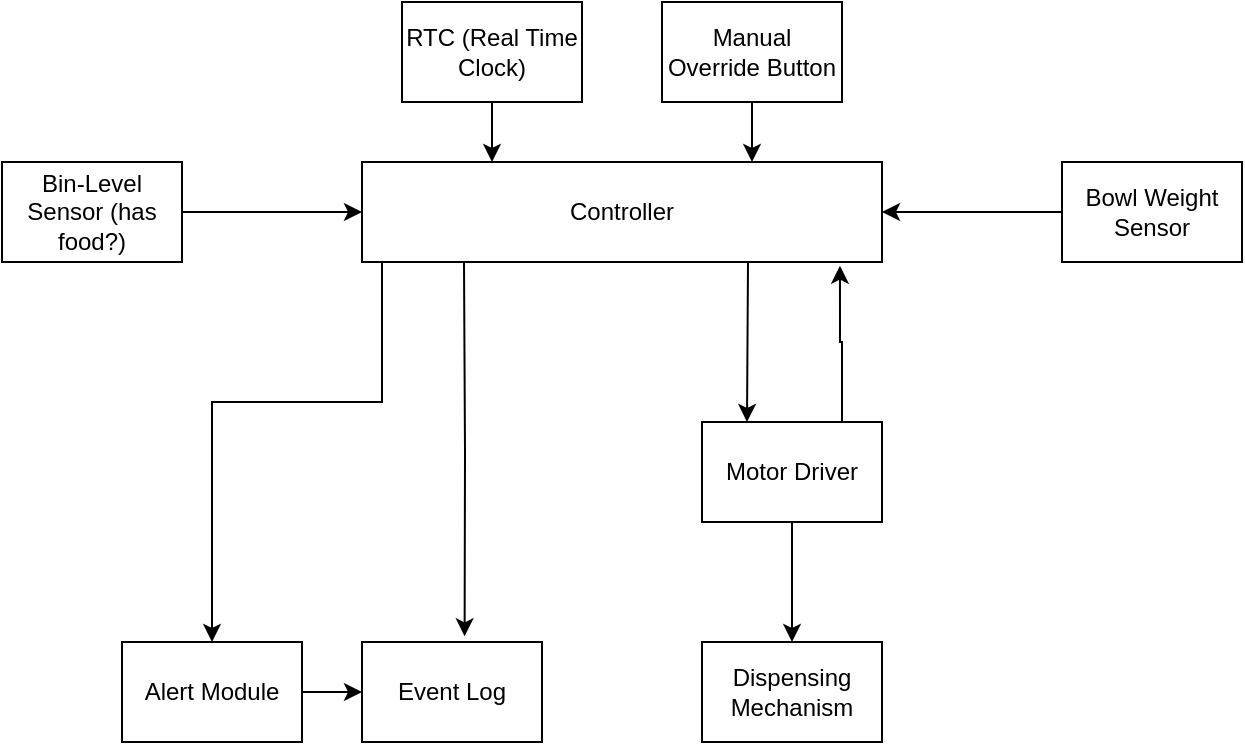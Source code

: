 <mxfile version="28.0.9">
  <diagram name="Page-1" id="yu-T_ST--JRih1hHIQLr">
    <mxGraphModel dx="868" dy="439" grid="1" gridSize="10" guides="1" tooltips="1" connect="1" arrows="1" fold="1" page="1" pageScale="1" pageWidth="850" pageHeight="1100" math="0" shadow="0">
      <root>
        <mxCell id="0" />
        <mxCell id="1" parent="0" />
        <mxCell id="yM5GT_XoTkScu3wlVGMv-10" style="edgeStyle=orthogonalEdgeStyle;rounded=0;orthogonalLoop=1;jettySize=auto;html=1;entryX=0.25;entryY=0;entryDx=0;entryDy=0;" edge="1" parent="1" source="yM5GT_XoTkScu3wlVGMv-1" target="yM5GT_XoTkScu3wlVGMv-4">
          <mxGeometry relative="1" as="geometry" />
        </mxCell>
        <mxCell id="yM5GT_XoTkScu3wlVGMv-1" value="RTC (Real Time Clock)" style="rounded=0;whiteSpace=wrap;html=1;" vertex="1" parent="1">
          <mxGeometry x="250" y="50" width="90" height="50" as="geometry" />
        </mxCell>
        <mxCell id="yM5GT_XoTkScu3wlVGMv-11" style="edgeStyle=orthogonalEdgeStyle;rounded=0;orthogonalLoop=1;jettySize=auto;html=1;exitX=0.5;exitY=1;exitDx=0;exitDy=0;entryX=0.75;entryY=0;entryDx=0;entryDy=0;" edge="1" parent="1" source="yM5GT_XoTkScu3wlVGMv-2" target="yM5GT_XoTkScu3wlVGMv-4">
          <mxGeometry relative="1" as="geometry" />
        </mxCell>
        <mxCell id="yM5GT_XoTkScu3wlVGMv-2" value="Manual Override Button" style="rounded=0;whiteSpace=wrap;html=1;" vertex="1" parent="1">
          <mxGeometry x="380" y="50" width="90" height="50" as="geometry" />
        </mxCell>
        <mxCell id="yM5GT_XoTkScu3wlVGMv-23" style="edgeStyle=orthogonalEdgeStyle;rounded=0;orthogonalLoop=1;jettySize=auto;html=1;entryX=0.57;entryY=-0.057;entryDx=0;entryDy=0;entryPerimeter=0;" edge="1" parent="1" target="yM5GT_XoTkScu3wlVGMv-16">
          <mxGeometry relative="1" as="geometry">
            <mxPoint x="281" y="180" as="sourcePoint" />
          </mxGeometry>
        </mxCell>
        <mxCell id="yM5GT_XoTkScu3wlVGMv-4" value="Controller" style="rounded=0;whiteSpace=wrap;html=1;" vertex="1" parent="1">
          <mxGeometry x="230" y="130" width="260" height="50" as="geometry" />
        </mxCell>
        <mxCell id="yM5GT_XoTkScu3wlVGMv-6" value="Motor Driver" style="rounded=0;whiteSpace=wrap;html=1;" vertex="1" parent="1">
          <mxGeometry x="400" y="260" width="90" height="50" as="geometry" />
        </mxCell>
        <mxCell id="yM5GT_XoTkScu3wlVGMv-25" style="edgeStyle=orthogonalEdgeStyle;rounded=0;orthogonalLoop=1;jettySize=auto;html=1;entryX=0;entryY=0.5;entryDx=0;entryDy=0;" edge="1" parent="1" source="yM5GT_XoTkScu3wlVGMv-8" target="yM5GT_XoTkScu3wlVGMv-4">
          <mxGeometry relative="1" as="geometry" />
        </mxCell>
        <mxCell id="yM5GT_XoTkScu3wlVGMv-8" value="Bin-Level Sensor (has food?)" style="rounded=0;whiteSpace=wrap;html=1;" vertex="1" parent="1">
          <mxGeometry x="50" y="130" width="90" height="50" as="geometry" />
        </mxCell>
        <mxCell id="yM5GT_XoTkScu3wlVGMv-21" style="edgeStyle=orthogonalEdgeStyle;rounded=0;orthogonalLoop=1;jettySize=auto;html=1;entryX=1;entryY=0.5;entryDx=0;entryDy=0;exitX=0;exitY=0.5;exitDx=0;exitDy=0;" edge="1" parent="1" source="yM5GT_XoTkScu3wlVGMv-9" target="yM5GT_XoTkScu3wlVGMv-4">
          <mxGeometry relative="1" as="geometry" />
        </mxCell>
        <mxCell id="yM5GT_XoTkScu3wlVGMv-9" value="Bowl Weight Sensor" style="rounded=0;whiteSpace=wrap;html=1;" vertex="1" parent="1">
          <mxGeometry x="580" y="130" width="90" height="50" as="geometry" />
        </mxCell>
        <mxCell id="yM5GT_XoTkScu3wlVGMv-12" value="" style="endArrow=classic;html=1;rounded=0;entryX=0.25;entryY=0;entryDx=0;entryDy=0;" edge="1" parent="1" target="yM5GT_XoTkScu3wlVGMv-6">
          <mxGeometry width="50" height="50" relative="1" as="geometry">
            <mxPoint x="423" y="180" as="sourcePoint" />
            <mxPoint x="320" y="410" as="targetPoint" />
          </mxGeometry>
        </mxCell>
        <mxCell id="yM5GT_XoTkScu3wlVGMv-15" value="Dispensing Mechanism" style="rounded=0;whiteSpace=wrap;html=1;" vertex="1" parent="1">
          <mxGeometry x="400" y="370" width="90" height="50" as="geometry" />
        </mxCell>
        <mxCell id="yM5GT_XoTkScu3wlVGMv-16" value="Event Log" style="rounded=0;whiteSpace=wrap;html=1;" vertex="1" parent="1">
          <mxGeometry x="230" y="370" width="90" height="50" as="geometry" />
        </mxCell>
        <mxCell id="yM5GT_XoTkScu3wlVGMv-24" style="edgeStyle=orthogonalEdgeStyle;rounded=0;orthogonalLoop=1;jettySize=auto;html=1;entryX=0;entryY=0.5;entryDx=0;entryDy=0;" edge="1" parent="1" source="yM5GT_XoTkScu3wlVGMv-17" target="yM5GT_XoTkScu3wlVGMv-16">
          <mxGeometry relative="1" as="geometry" />
        </mxCell>
        <mxCell id="yM5GT_XoTkScu3wlVGMv-17" value="Alert Module" style="rounded=0;whiteSpace=wrap;html=1;" vertex="1" parent="1">
          <mxGeometry x="110" y="370" width="90" height="50" as="geometry" />
        </mxCell>
        <mxCell id="yM5GT_XoTkScu3wlVGMv-18" value="" style="endArrow=classic;html=1;rounded=0;entryX=0.5;entryY=0;entryDx=0;entryDy=0;exitX=0.5;exitY=1;exitDx=0;exitDy=0;" edge="1" parent="1" source="yM5GT_XoTkScu3wlVGMv-6" target="yM5GT_XoTkScu3wlVGMv-15">
          <mxGeometry width="50" height="50" relative="1" as="geometry">
            <mxPoint x="224.58" y="260" as="sourcePoint" />
            <mxPoint x="224.58" y="300" as="targetPoint" />
          </mxGeometry>
        </mxCell>
        <mxCell id="yM5GT_XoTkScu3wlVGMv-22" style="edgeStyle=orthogonalEdgeStyle;rounded=0;orthogonalLoop=1;jettySize=auto;html=1;exitX=0.25;exitY=1;exitDx=0;exitDy=0;entryX=0.5;entryY=0;entryDx=0;entryDy=0;" edge="1" parent="1" source="yM5GT_XoTkScu3wlVGMv-4" target="yM5GT_XoTkScu3wlVGMv-17">
          <mxGeometry relative="1" as="geometry">
            <mxPoint x="160" y="330" as="targetPoint" />
            <Array as="points">
              <mxPoint x="240" y="180" />
              <mxPoint x="240" y="250" />
              <mxPoint x="155" y="250" />
            </Array>
          </mxGeometry>
        </mxCell>
        <mxCell id="yM5GT_XoTkScu3wlVGMv-26" style="edgeStyle=orthogonalEdgeStyle;rounded=0;orthogonalLoop=1;jettySize=auto;html=1;entryX=0.823;entryY=1.037;entryDx=0;entryDy=0;entryPerimeter=0;" edge="1" parent="1">
          <mxGeometry relative="1" as="geometry">
            <mxPoint x="470" y="260" as="sourcePoint" />
            <mxPoint x="468.98" y="181.85" as="targetPoint" />
            <Array as="points">
              <mxPoint x="470" y="220" />
              <mxPoint x="469" y="220" />
            </Array>
          </mxGeometry>
        </mxCell>
      </root>
    </mxGraphModel>
  </diagram>
</mxfile>
